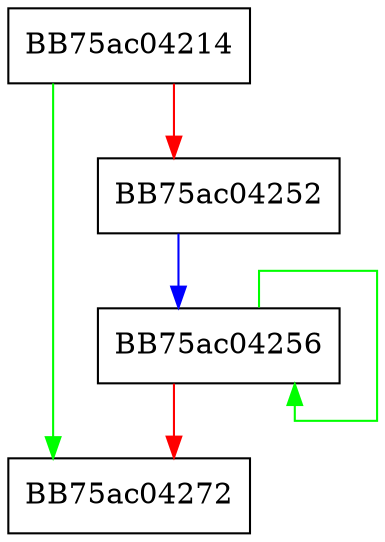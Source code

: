 digraph ZSTD_insertAndFindFirstIndexHash3 {
  node [shape="box"];
  graph [splines=ortho];
  BB75ac04214 -> BB75ac04272 [color="green"];
  BB75ac04214 -> BB75ac04252 [color="red"];
  BB75ac04252 -> BB75ac04256 [color="blue"];
  BB75ac04256 -> BB75ac04256 [color="green"];
  BB75ac04256 -> BB75ac04272 [color="red"];
}